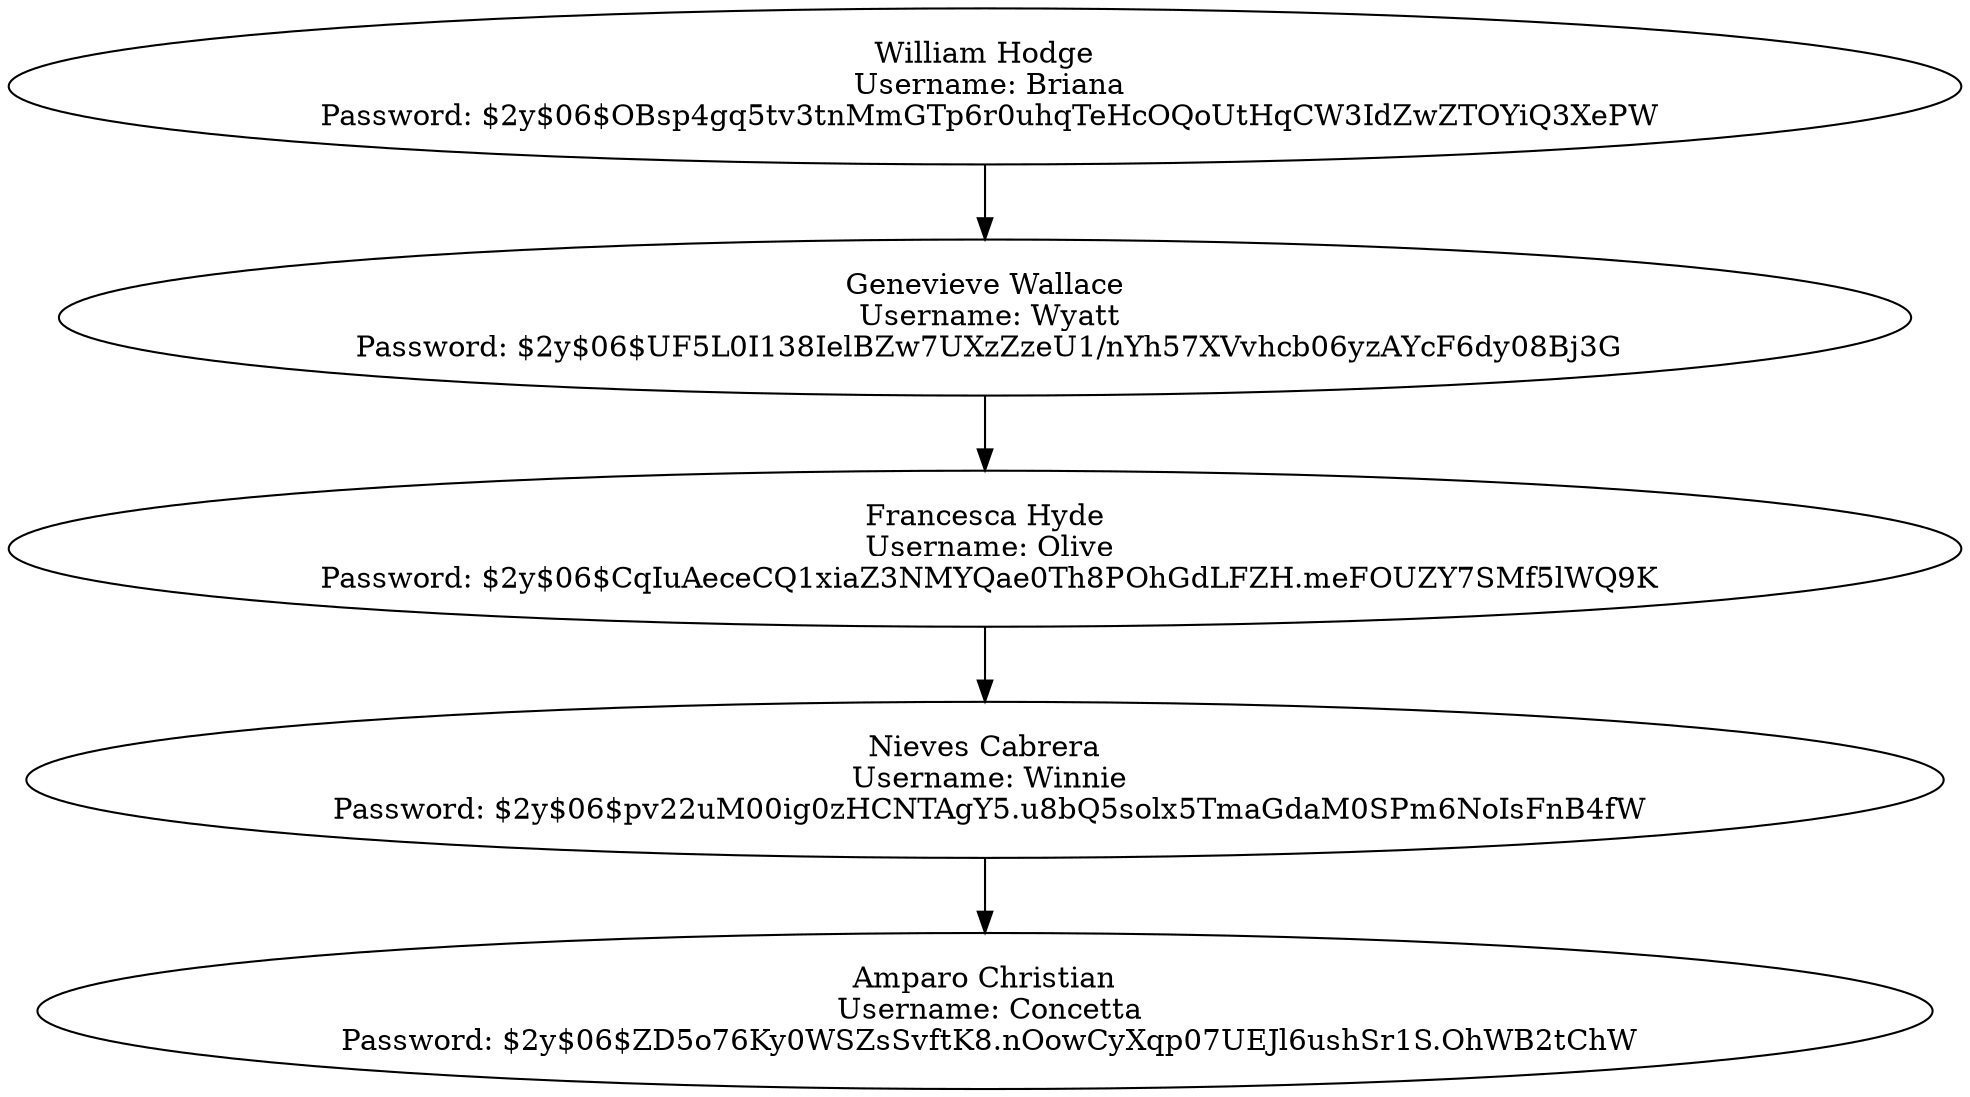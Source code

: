 digraph G{n9789611590172[label="William Hodge
 Username: Briana
 Password: $2y$06$OBsp4gq5tv3tnMmGTp6r0uhqTeHcOQoUtHqCW3IdZwZTOYiQ3XePW"];
n9789611590172->n7196958094069;
n7196958094069[label="Genevieve Wallace
 Username: Wyatt
 Password: $2y$06$UF5L0I138IelBZw7UXzZzeU1/nYh57XVvhcb06yzAYcF6dy08Bj3G"];
n7196958094069->n7920879245361;
n7920879245361[label="Francesca Hyde
 Username: Olive
 Password: $2y$06$CqIuAeceCQ1xiaZ3NMYQae0Th8POhGdLFZH.meFOUZY7SMf5lWQ9K"];
n7920879245361->n4635574897635;
n4635574897635[label="Nieves Cabrera
 Username: Winnie
 Password: $2y$06$pv22uM00ig0zHCNTAgY5.u8bQ5solx5TmaGdaM0SPm6NoIsFnB4fW"];
n4635574897635->n9092207681372;
n9092207681372[label="Amparo Christian
 Username: Concetta
 Password: $2y$06$ZD5o76Ky0WSZsSvftK8.nOowCyXqp07UEJl6ushSr1S.OhWB2tChW"];
}
